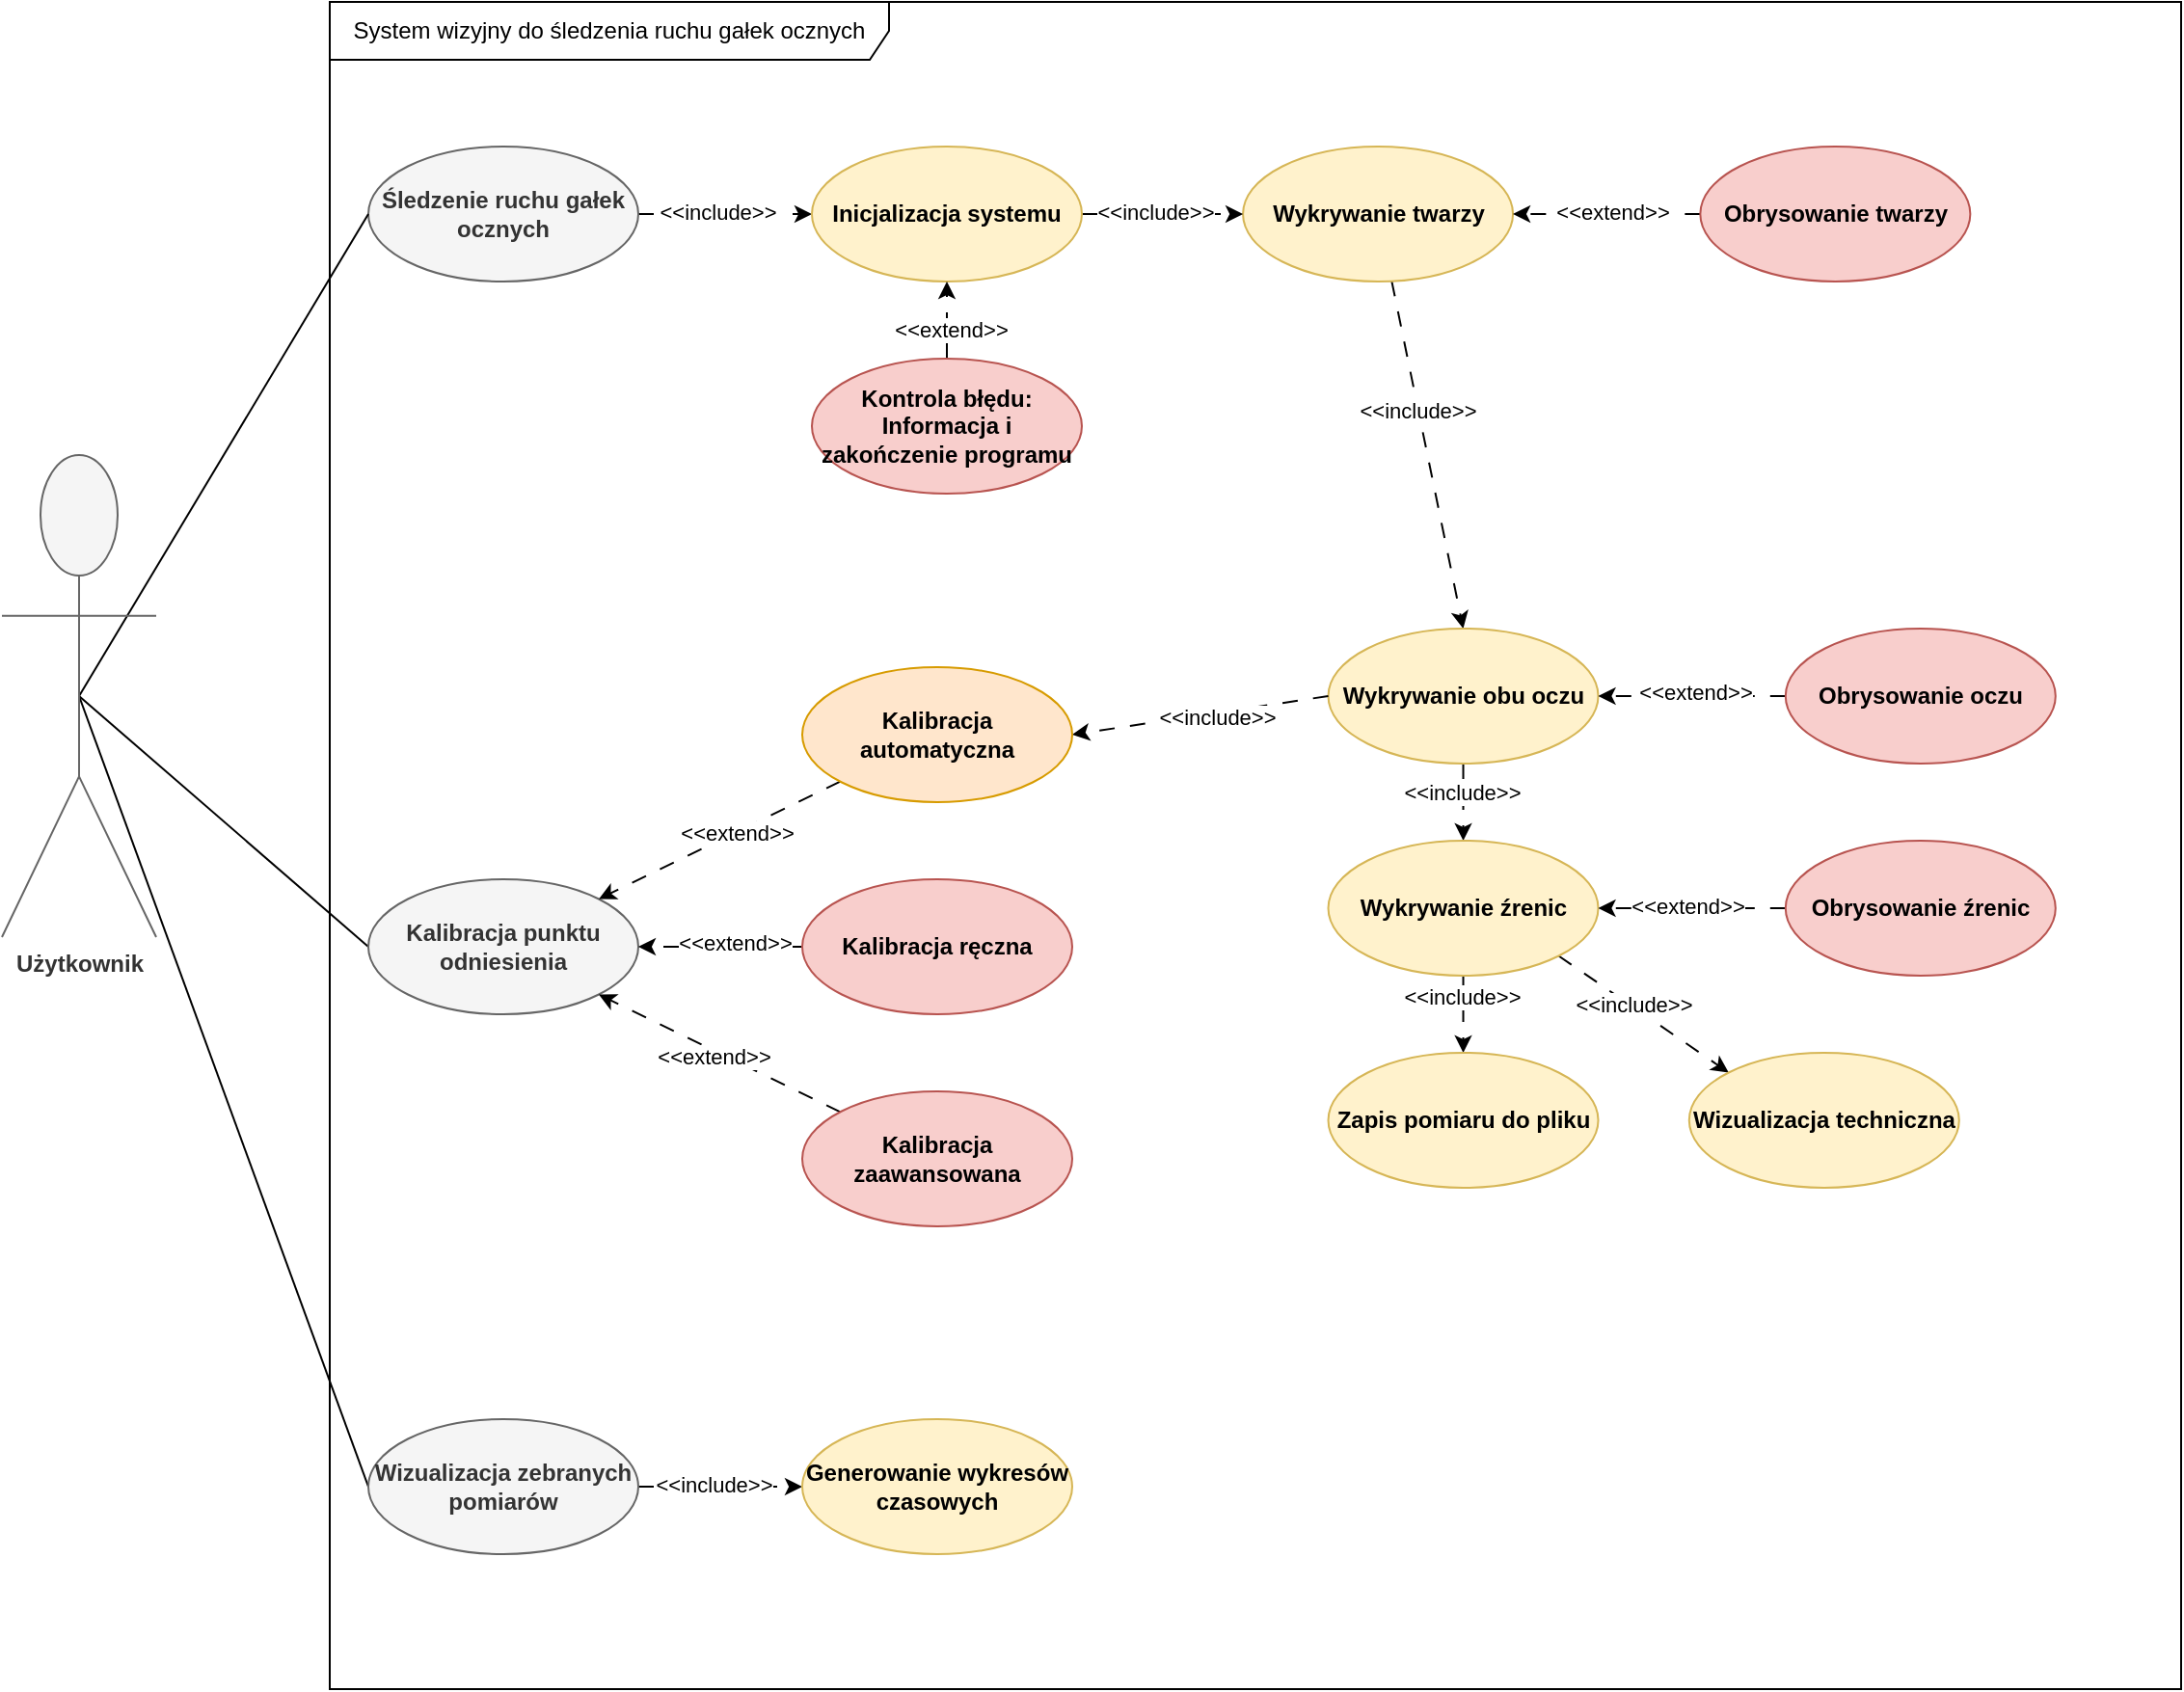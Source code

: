 <mxfile version="26.0.8">
  <diagram name="Strona-1" id="T5AkEPT3v1CYHlndwPls">
    <mxGraphModel dx="1909" dy="949" grid="1" gridSize="10" guides="1" tooltips="1" connect="1" arrows="1" fold="1" page="1" pageScale="1" pageWidth="827" pageHeight="1169" math="0" shadow="0">
      <root>
        <mxCell id="0" />
        <mxCell id="1" parent="0" />
        <mxCell id="uKN1jtOQATeH3cFPgoK9-4" value="System wizyjny do śledzenia ruchu gałek ocznych" style="shape=umlFrame;whiteSpace=wrap;html=1;pointerEvents=0;width=290;height=30;" vertex="1" parent="1">
          <mxGeometry x="170" width="960" height="875" as="geometry" />
        </mxCell>
        <mxCell id="uKN1jtOQATeH3cFPgoK9-15" style="rounded=0;orthogonalLoop=1;jettySize=auto;html=1;entryX=0;entryY=0.5;entryDx=0;entryDy=0;endArrow=classic;startFill=0;dashed=1;dashPattern=8 8;endFill=1;" edge="1" parent="1" source="uKN1jtOQATeH3cFPgoK9-5" target="uKN1jtOQATeH3cFPgoK9-49">
          <mxGeometry relative="1" as="geometry" />
        </mxCell>
        <mxCell id="uKN1jtOQATeH3cFPgoK9-16" value="&amp;lt;&amp;lt;include&amp;gt;&amp;gt;" style="edgeLabel;html=1;align=center;verticalAlign=middle;resizable=0;points=[];" vertex="1" connectable="0" parent="uKN1jtOQATeH3cFPgoK9-15">
          <mxGeometry x="-0.097" y="1" relative="1" as="geometry">
            <mxPoint as="offset" />
          </mxGeometry>
        </mxCell>
        <mxCell id="uKN1jtOQATeH3cFPgoK9-5" value="Śledzenie ruchu gałek ocznych" style="ellipse;whiteSpace=wrap;html=1;fillColor=#f5f5f5;strokeColor=#666666;fontColor=#333333;fontStyle=1" vertex="1" parent="1">
          <mxGeometry x="190" y="75" width="140" height="70" as="geometry" />
        </mxCell>
        <mxCell id="uKN1jtOQATeH3cFPgoK9-78" style="rounded=0;orthogonalLoop=1;jettySize=auto;html=1;entryX=0;entryY=0.5;entryDx=0;entryDy=0;endArrow=none;startFill=0;exitX=0.5;exitY=0.5;exitDx=0;exitDy=0;exitPerimeter=0;" edge="1" parent="1" source="uKN1jtOQATeH3cFPgoK9-6" target="uKN1jtOQATeH3cFPgoK9-5">
          <mxGeometry relative="1" as="geometry">
            <mxPoint x="110" y="355" as="sourcePoint" />
          </mxGeometry>
        </mxCell>
        <mxCell id="uKN1jtOQATeH3cFPgoK9-79" style="rounded=0;orthogonalLoop=1;jettySize=auto;html=1;entryX=0;entryY=0.5;entryDx=0;entryDy=0;endArrow=none;startFill=0;exitX=0.5;exitY=0.5;exitDx=0;exitDy=0;exitPerimeter=0;" edge="1" parent="1" source="uKN1jtOQATeH3cFPgoK9-6" target="uKN1jtOQATeH3cFPgoK9-21">
          <mxGeometry relative="1" as="geometry">
            <mxPoint x="110" y="415" as="sourcePoint" />
          </mxGeometry>
        </mxCell>
        <mxCell id="uKN1jtOQATeH3cFPgoK9-80" style="rounded=0;orthogonalLoop=1;jettySize=auto;html=1;entryX=0;entryY=0.5;entryDx=0;entryDy=0;endArrow=none;startFill=0;exitX=0.5;exitY=0.5;exitDx=0;exitDy=0;exitPerimeter=0;" edge="1" parent="1" source="uKN1jtOQATeH3cFPgoK9-6" target="uKN1jtOQATeH3cFPgoK9-60">
          <mxGeometry relative="1" as="geometry">
            <mxPoint x="110" y="455" as="sourcePoint" />
          </mxGeometry>
        </mxCell>
        <mxCell id="uKN1jtOQATeH3cFPgoK9-6" value="Użytkownik" style="shape=umlActor;verticalLabelPosition=bottom;verticalAlign=top;html=1;fillColor=#f5f5f5;fontColor=#333333;strokeColor=#666666;fontStyle=1" vertex="1" parent="1">
          <mxGeometry y="235" width="80" height="250" as="geometry" />
        </mxCell>
        <mxCell id="uKN1jtOQATeH3cFPgoK9-17" style="rounded=0;orthogonalLoop=1;jettySize=auto;html=1;entryX=0.5;entryY=0;entryDx=0;entryDy=0;dashed=1;dashPattern=8 8;" edge="1" parent="1" source="uKN1jtOQATeH3cFPgoK9-12" target="uKN1jtOQATeH3cFPgoK9-13">
          <mxGeometry relative="1" as="geometry" />
        </mxCell>
        <mxCell id="uKN1jtOQATeH3cFPgoK9-19" value="&amp;lt;&amp;lt;include&amp;gt;&amp;gt;" style="edgeLabel;html=1;align=center;verticalAlign=middle;resizable=0;points=[];" vertex="1" connectable="0" parent="uKN1jtOQATeH3cFPgoK9-17">
          <mxGeometry x="-0.26" y="-1" relative="1" as="geometry">
            <mxPoint as="offset" />
          </mxGeometry>
        </mxCell>
        <mxCell id="uKN1jtOQATeH3cFPgoK9-12" value="Wykrywanie twarzy" style="ellipse;whiteSpace=wrap;html=1;fillColor=#fff2cc;strokeColor=#d6b656;fontStyle=1" vertex="1" parent="1">
          <mxGeometry x="643.54" y="75" width="140" height="70" as="geometry" />
        </mxCell>
        <mxCell id="uKN1jtOQATeH3cFPgoK9-18" style="rounded=0;orthogonalLoop=1;jettySize=auto;html=1;entryX=0.5;entryY=0;entryDx=0;entryDy=0;dashed=1;dashPattern=8 8;" edge="1" parent="1" source="uKN1jtOQATeH3cFPgoK9-13" target="uKN1jtOQATeH3cFPgoK9-14">
          <mxGeometry relative="1" as="geometry" />
        </mxCell>
        <mxCell id="uKN1jtOQATeH3cFPgoK9-20" value="&amp;lt;&amp;lt;include&amp;gt;&amp;gt;" style="edgeLabel;html=1;align=center;verticalAlign=middle;resizable=0;points=[];" vertex="1" connectable="0" parent="uKN1jtOQATeH3cFPgoK9-18">
          <mxGeometry x="-0.26" y="-1" relative="1" as="geometry">
            <mxPoint as="offset" />
          </mxGeometry>
        </mxCell>
        <mxCell id="uKN1jtOQATeH3cFPgoK9-13" value="Wykrywanie&amp;nbsp;obu oczu" style="ellipse;whiteSpace=wrap;html=1;fillColor=#fff2cc;strokeColor=#d6b656;fontStyle=1" vertex="1" parent="1">
          <mxGeometry x="687.76" y="325" width="140" height="70" as="geometry" />
        </mxCell>
        <mxCell id="uKN1jtOQATeH3cFPgoK9-40" style="rounded=0;orthogonalLoop=1;jettySize=auto;html=1;entryX=1;entryY=0.5;entryDx=0;entryDy=0;dashed=1;dashPattern=8 8;exitX=0;exitY=0.5;exitDx=0;exitDy=0;" edge="1" parent="1" source="uKN1jtOQATeH3cFPgoK9-13" target="uKN1jtOQATeH3cFPgoK9-24">
          <mxGeometry relative="1" as="geometry" />
        </mxCell>
        <mxCell id="uKN1jtOQATeH3cFPgoK9-42" value="&amp;lt;&amp;lt;include&amp;gt;&amp;gt;" style="edgeLabel;html=1;align=center;verticalAlign=middle;resizable=0;points=[];" vertex="1" connectable="0" parent="uKN1jtOQATeH3cFPgoK9-40">
          <mxGeometry x="-0.142" y="2" relative="1" as="geometry">
            <mxPoint x="-1" as="offset" />
          </mxGeometry>
        </mxCell>
        <mxCell id="uKN1jtOQATeH3cFPgoK9-47" style="edgeStyle=orthogonalEdgeStyle;rounded=0;orthogonalLoop=1;jettySize=auto;html=1;entryX=0.5;entryY=0;entryDx=0;entryDy=0;dashed=1;dashPattern=8 8;" edge="1" parent="1" source="uKN1jtOQATeH3cFPgoK9-14" target="uKN1jtOQATeH3cFPgoK9-46">
          <mxGeometry relative="1" as="geometry" />
        </mxCell>
        <mxCell id="uKN1jtOQATeH3cFPgoK9-48" value="&amp;lt;&amp;lt;include&amp;gt;&amp;gt;" style="edgeLabel;html=1;align=center;verticalAlign=middle;resizable=0;points=[];" vertex="1" connectable="0" parent="uKN1jtOQATeH3cFPgoK9-47">
          <mxGeometry x="-0.486" y="-1" relative="1" as="geometry">
            <mxPoint as="offset" />
          </mxGeometry>
        </mxCell>
        <mxCell id="uKN1jtOQATeH3cFPgoK9-72" style="rounded=0;orthogonalLoop=1;jettySize=auto;html=1;exitX=1;exitY=1;exitDx=0;exitDy=0;entryX=0;entryY=0;entryDx=0;entryDy=0;dashed=1;dashPattern=8 8;" edge="1" parent="1" source="uKN1jtOQATeH3cFPgoK9-14" target="uKN1jtOQATeH3cFPgoK9-67">
          <mxGeometry relative="1" as="geometry" />
        </mxCell>
        <mxCell id="uKN1jtOQATeH3cFPgoK9-73" value="&amp;lt;&amp;lt;include&amp;gt;&amp;gt;" style="edgeLabel;html=1;align=center;verticalAlign=middle;resizable=0;points=[];" vertex="1" connectable="0" parent="uKN1jtOQATeH3cFPgoK9-72">
          <mxGeometry x="-0.135" y="1" relative="1" as="geometry">
            <mxPoint as="offset" />
          </mxGeometry>
        </mxCell>
        <mxCell id="uKN1jtOQATeH3cFPgoK9-14" value="Wykrywanie&amp;nbsp;źrenic" style="ellipse;whiteSpace=wrap;html=1;fillColor=#fff2cc;strokeColor=#d6b656;fontStyle=1" vertex="1" parent="1">
          <mxGeometry x="687.76" y="435" width="140" height="70" as="geometry" />
        </mxCell>
        <mxCell id="uKN1jtOQATeH3cFPgoK9-21" value="Kalibracja punktu odniesienia" style="ellipse;whiteSpace=wrap;html=1;fillColor=#f5f5f5;fontColor=#333333;strokeColor=#666666;fontStyle=1" vertex="1" parent="1">
          <mxGeometry x="190" y="455" width="140" height="70" as="geometry" />
        </mxCell>
        <mxCell id="uKN1jtOQATeH3cFPgoK9-36" style="edgeStyle=orthogonalEdgeStyle;rounded=0;orthogonalLoop=1;jettySize=auto;html=1;entryX=1;entryY=0.5;entryDx=0;entryDy=0;dashed=1;dashPattern=8 8;" edge="1" parent="1" source="uKN1jtOQATeH3cFPgoK9-22" target="uKN1jtOQATeH3cFPgoK9-21">
          <mxGeometry relative="1" as="geometry" />
        </mxCell>
        <mxCell id="uKN1jtOQATeH3cFPgoK9-37" value="&amp;lt;&amp;lt;extend&amp;gt;&amp;gt;" style="edgeLabel;html=1;align=center;verticalAlign=middle;resizable=0;points=[];" vertex="1" connectable="0" parent="uKN1jtOQATeH3cFPgoK9-36">
          <mxGeometry x="-0.163" y="-2" relative="1" as="geometry">
            <mxPoint as="offset" />
          </mxGeometry>
        </mxCell>
        <mxCell id="uKN1jtOQATeH3cFPgoK9-22" value="Kalibracja ręczna" style="ellipse;whiteSpace=wrap;html=1;fillColor=#f8cecc;strokeColor=#b85450;fontStyle=1" vertex="1" parent="1">
          <mxGeometry x="415" y="455" width="140" height="70" as="geometry" />
        </mxCell>
        <mxCell id="uKN1jtOQATeH3cFPgoK9-38" style="rounded=0;orthogonalLoop=1;jettySize=auto;html=1;entryX=1;entryY=1;entryDx=0;entryDy=0;dashed=1;dashPattern=8 8;" edge="1" parent="1" source="uKN1jtOQATeH3cFPgoK9-23" target="uKN1jtOQATeH3cFPgoK9-21">
          <mxGeometry relative="1" as="geometry" />
        </mxCell>
        <mxCell id="uKN1jtOQATeH3cFPgoK9-39" value="&amp;lt;&amp;lt;extend&amp;gt;&amp;gt;" style="edgeLabel;html=1;align=center;verticalAlign=middle;resizable=0;points=[];" vertex="1" connectable="0" parent="uKN1jtOQATeH3cFPgoK9-38">
          <mxGeometry x="0.027" y="3" relative="1" as="geometry">
            <mxPoint as="offset" />
          </mxGeometry>
        </mxCell>
        <mxCell id="uKN1jtOQATeH3cFPgoK9-23" value="Kalibracja zaawansowana" style="ellipse;whiteSpace=wrap;html=1;fillColor=#f8cecc;strokeColor=#b85450;fontStyle=1" vertex="1" parent="1">
          <mxGeometry x="415" y="565" width="140" height="70" as="geometry" />
        </mxCell>
        <mxCell id="uKN1jtOQATeH3cFPgoK9-33" style="rounded=0;orthogonalLoop=1;jettySize=auto;html=1;entryX=1;entryY=0;entryDx=0;entryDy=0;dashed=1;dashPattern=8 8;" edge="1" parent="1" source="uKN1jtOQATeH3cFPgoK9-24" target="uKN1jtOQATeH3cFPgoK9-21">
          <mxGeometry relative="1" as="geometry" />
        </mxCell>
        <mxCell id="uKN1jtOQATeH3cFPgoK9-35" value="&amp;lt;&amp;lt;extend&amp;gt;&amp;gt;" style="edgeLabel;html=1;align=center;verticalAlign=middle;resizable=0;points=[];" vertex="1" connectable="0" parent="uKN1jtOQATeH3cFPgoK9-33">
          <mxGeometry x="-0.135" relative="1" as="geometry">
            <mxPoint as="offset" />
          </mxGeometry>
        </mxCell>
        <mxCell id="uKN1jtOQATeH3cFPgoK9-24" value="Kalibracja automatyczna" style="ellipse;whiteSpace=wrap;html=1;fillColor=#ffe6cc;strokeColor=#d79b00;fontStyle=1" vertex="1" parent="1">
          <mxGeometry x="415" y="345" width="140" height="70" as="geometry" />
        </mxCell>
        <mxCell id="uKN1jtOQATeH3cFPgoK9-46" value="Zapis pomiaru do pliku" style="ellipse;whiteSpace=wrap;html=1;fillColor=#fff2cc;strokeColor=#d6b656;fontStyle=1" vertex="1" parent="1">
          <mxGeometry x="687.76" y="545" width="140" height="70" as="geometry" />
        </mxCell>
        <mxCell id="uKN1jtOQATeH3cFPgoK9-58" style="rounded=0;orthogonalLoop=1;jettySize=auto;html=1;entryX=0;entryY=0.5;entryDx=0;entryDy=0;dashed=1;dashPattern=8 8;" edge="1" parent="1" source="uKN1jtOQATeH3cFPgoK9-49" target="uKN1jtOQATeH3cFPgoK9-12">
          <mxGeometry relative="1" as="geometry" />
        </mxCell>
        <mxCell id="uKN1jtOQATeH3cFPgoK9-59" value="&amp;lt;&amp;lt;include&amp;gt;&amp;gt;" style="edgeLabel;html=1;align=center;verticalAlign=middle;resizable=0;points=[];" vertex="1" connectable="0" parent="uKN1jtOQATeH3cFPgoK9-58">
          <mxGeometry x="-0.108" y="1" relative="1" as="geometry">
            <mxPoint as="offset" />
          </mxGeometry>
        </mxCell>
        <mxCell id="uKN1jtOQATeH3cFPgoK9-49" value="Inicjalizacja systemu" style="ellipse;whiteSpace=wrap;html=1;fillColor=#fff2cc;strokeColor=#d6b656;fontStyle=1" vertex="1" parent="1">
          <mxGeometry x="420" y="75" width="140" height="70" as="geometry" />
        </mxCell>
        <mxCell id="uKN1jtOQATeH3cFPgoK9-54" style="rounded=0;orthogonalLoop=1;jettySize=auto;html=1;exitX=0.5;exitY=0;exitDx=0;exitDy=0;entryX=0.5;entryY=1;entryDx=0;entryDy=0;dashed=1;dashPattern=8 8;" edge="1" parent="1" source="uKN1jtOQATeH3cFPgoK9-52" target="uKN1jtOQATeH3cFPgoK9-49">
          <mxGeometry relative="1" as="geometry" />
        </mxCell>
        <mxCell id="uKN1jtOQATeH3cFPgoK9-56" value="&amp;lt;&amp;lt;extend&amp;gt;&amp;gt;" style="edgeLabel;html=1;align=center;verticalAlign=middle;resizable=0;points=[];" vertex="1" connectable="0" parent="uKN1jtOQATeH3cFPgoK9-54">
          <mxGeometry x="-0.168" y="-2" relative="1" as="geometry">
            <mxPoint y="1" as="offset" />
          </mxGeometry>
        </mxCell>
        <mxCell id="uKN1jtOQATeH3cFPgoK9-52" value="Kontrola błędu: Informacja i zakończenie programu" style="ellipse;whiteSpace=wrap;html=1;fillColor=#f8cecc;strokeColor=#b85450;fontStyle=1" vertex="1" parent="1">
          <mxGeometry x="420" y="185" width="140" height="70" as="geometry" />
        </mxCell>
        <mxCell id="uKN1jtOQATeH3cFPgoK9-62" style="rounded=0;orthogonalLoop=1;jettySize=auto;html=1;entryX=0;entryY=0.5;entryDx=0;entryDy=0;dashed=1;dashPattern=8 8;" edge="1" parent="1" source="uKN1jtOQATeH3cFPgoK9-60" target="uKN1jtOQATeH3cFPgoK9-61">
          <mxGeometry relative="1" as="geometry" />
        </mxCell>
        <mxCell id="uKN1jtOQATeH3cFPgoK9-63" value="&amp;lt;&amp;lt;include&amp;gt;&amp;gt;" style="edgeLabel;html=1;align=center;verticalAlign=middle;resizable=0;points=[];" vertex="1" connectable="0" parent="uKN1jtOQATeH3cFPgoK9-62">
          <mxGeometry x="-0.076" y="1" relative="1" as="geometry">
            <mxPoint x="-1" as="offset" />
          </mxGeometry>
        </mxCell>
        <mxCell id="uKN1jtOQATeH3cFPgoK9-60" value="Wizualizacja zebranych pomiarów" style="ellipse;whiteSpace=wrap;html=1;fillColor=#f5f5f5;fontColor=#333333;strokeColor=#666666;fontStyle=1" vertex="1" parent="1">
          <mxGeometry x="190" y="735" width="140" height="70" as="geometry" />
        </mxCell>
        <mxCell id="uKN1jtOQATeH3cFPgoK9-61" value="Generowanie wykresów czasowych" style="ellipse;whiteSpace=wrap;html=1;fillColor=#fff2cc;strokeColor=#d6b656;fontStyle=1" vertex="1" parent="1">
          <mxGeometry x="415" y="735" width="140" height="70" as="geometry" />
        </mxCell>
        <mxCell id="uKN1jtOQATeH3cFPgoK9-68" style="rounded=0;orthogonalLoop=1;jettySize=auto;html=1;entryX=1;entryY=0.5;entryDx=0;entryDy=0;dashed=1;dashPattern=8 8;" edge="1" parent="1" source="uKN1jtOQATeH3cFPgoK9-64" target="uKN1jtOQATeH3cFPgoK9-12">
          <mxGeometry relative="1" as="geometry" />
        </mxCell>
        <mxCell id="uKN1jtOQATeH3cFPgoK9-74" value="&amp;lt;&amp;lt;extend&amp;gt;&amp;gt;" style="edgeLabel;html=1;align=center;verticalAlign=middle;resizable=0;points=[];" vertex="1" connectable="0" parent="uKN1jtOQATeH3cFPgoK9-68">
          <mxGeometry x="-0.059" y="-1" relative="1" as="geometry">
            <mxPoint as="offset" />
          </mxGeometry>
        </mxCell>
        <mxCell id="uKN1jtOQATeH3cFPgoK9-64" value="Obrysowanie twarzy" style="ellipse;whiteSpace=wrap;html=1;fillColor=#f8cecc;strokeColor=#b85450;fontStyle=1" vertex="1" parent="1">
          <mxGeometry x="880.68" y="75" width="140" height="70" as="geometry" />
        </mxCell>
        <mxCell id="uKN1jtOQATeH3cFPgoK9-69" style="rounded=0;orthogonalLoop=1;jettySize=auto;html=1;entryX=1;entryY=0.5;entryDx=0;entryDy=0;dashed=1;dashPattern=8 8;" edge="1" parent="1" source="uKN1jtOQATeH3cFPgoK9-65" target="uKN1jtOQATeH3cFPgoK9-13">
          <mxGeometry relative="1" as="geometry" />
        </mxCell>
        <mxCell id="uKN1jtOQATeH3cFPgoK9-75" value="&amp;lt;&amp;lt;extend&amp;gt;&amp;gt;" style="edgeLabel;html=1;align=center;verticalAlign=middle;resizable=0;points=[];" vertex="1" connectable="0" parent="uKN1jtOQATeH3cFPgoK9-69">
          <mxGeometry x="-0.029" y="-2" relative="1" as="geometry">
            <mxPoint as="offset" />
          </mxGeometry>
        </mxCell>
        <mxCell id="uKN1jtOQATeH3cFPgoK9-65" value="Obrysowanie oczu" style="ellipse;whiteSpace=wrap;html=1;fillColor=#f8cecc;strokeColor=#b85450;fontStyle=1" vertex="1" parent="1">
          <mxGeometry x="924.9" y="325" width="140" height="70" as="geometry" />
        </mxCell>
        <mxCell id="uKN1jtOQATeH3cFPgoK9-70" style="rounded=0;orthogonalLoop=1;jettySize=auto;html=1;entryX=1;entryY=0.5;entryDx=0;entryDy=0;dashed=1;dashPattern=8 8;" edge="1" parent="1" source="uKN1jtOQATeH3cFPgoK9-66" target="uKN1jtOQATeH3cFPgoK9-14">
          <mxGeometry relative="1" as="geometry" />
        </mxCell>
        <mxCell id="uKN1jtOQATeH3cFPgoK9-76" value="&amp;lt;&amp;lt;extend&amp;gt;&amp;gt;" style="edgeLabel;html=1;align=center;verticalAlign=middle;resizable=0;points=[];" vertex="1" connectable="0" parent="uKN1jtOQATeH3cFPgoK9-70">
          <mxGeometry x="0.059" y="-1" relative="1" as="geometry">
            <mxPoint as="offset" />
          </mxGeometry>
        </mxCell>
        <mxCell id="uKN1jtOQATeH3cFPgoK9-66" value="Obrysowanie źrenic" style="ellipse;whiteSpace=wrap;html=1;fillColor=#f8cecc;strokeColor=#b85450;fontStyle=1" vertex="1" parent="1">
          <mxGeometry x="924.9" y="435" width="140" height="70" as="geometry" />
        </mxCell>
        <mxCell id="uKN1jtOQATeH3cFPgoK9-67" value="Wizualizacja techniczna" style="ellipse;whiteSpace=wrap;html=1;fillColor=#fff2cc;strokeColor=#d6b656;fontStyle=1" vertex="1" parent="1">
          <mxGeometry x="874.9" y="545" width="140" height="70" as="geometry" />
        </mxCell>
      </root>
    </mxGraphModel>
  </diagram>
</mxfile>
